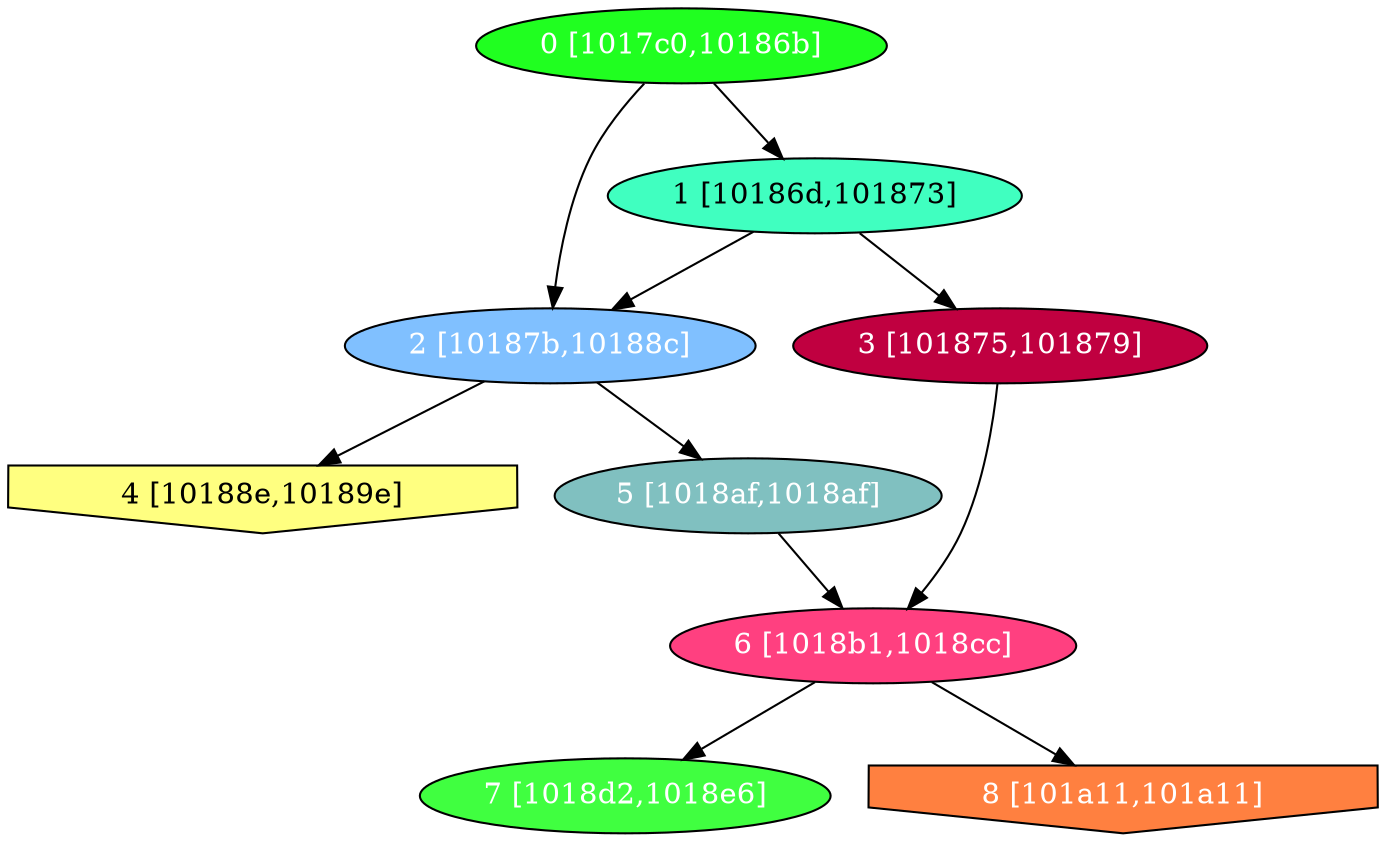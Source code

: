 diGraph libnss3{
	libnss3_0  [style=filled fillcolor="#20FF20" fontcolor="#ffffff" shape=oval label="0 [1017c0,10186b]"]
	libnss3_1  [style=filled fillcolor="#40FFC0" fontcolor="#000000" shape=oval label="1 [10186d,101873]"]
	libnss3_2  [style=filled fillcolor="#80C0FF" fontcolor="#ffffff" shape=oval label="2 [10187b,10188c]"]
	libnss3_3  [style=filled fillcolor="#C00040" fontcolor="#ffffff" shape=oval label="3 [101875,101879]"]
	libnss3_4  [style=filled fillcolor="#FFFF80" fontcolor="#000000" shape=invhouse label="4 [10188e,10189e]"]
	libnss3_5  [style=filled fillcolor="#80C0C0" fontcolor="#ffffff" shape=oval label="5 [1018af,1018af]"]
	libnss3_6  [style=filled fillcolor="#FF4080" fontcolor="#ffffff" shape=oval label="6 [1018b1,1018cc]"]
	libnss3_7  [style=filled fillcolor="#40FF40" fontcolor="#ffffff" shape=oval label="7 [1018d2,1018e6]"]
	libnss3_8  [style=filled fillcolor="#FF8040" fontcolor="#ffffff" shape=invhouse label="8 [101a11,101a11]"]

	libnss3_0 -> libnss3_1
	libnss3_0 -> libnss3_2
	libnss3_1 -> libnss3_2
	libnss3_1 -> libnss3_3
	libnss3_2 -> libnss3_4
	libnss3_2 -> libnss3_5
	libnss3_3 -> libnss3_6
	libnss3_5 -> libnss3_6
	libnss3_6 -> libnss3_7
	libnss3_6 -> libnss3_8
}